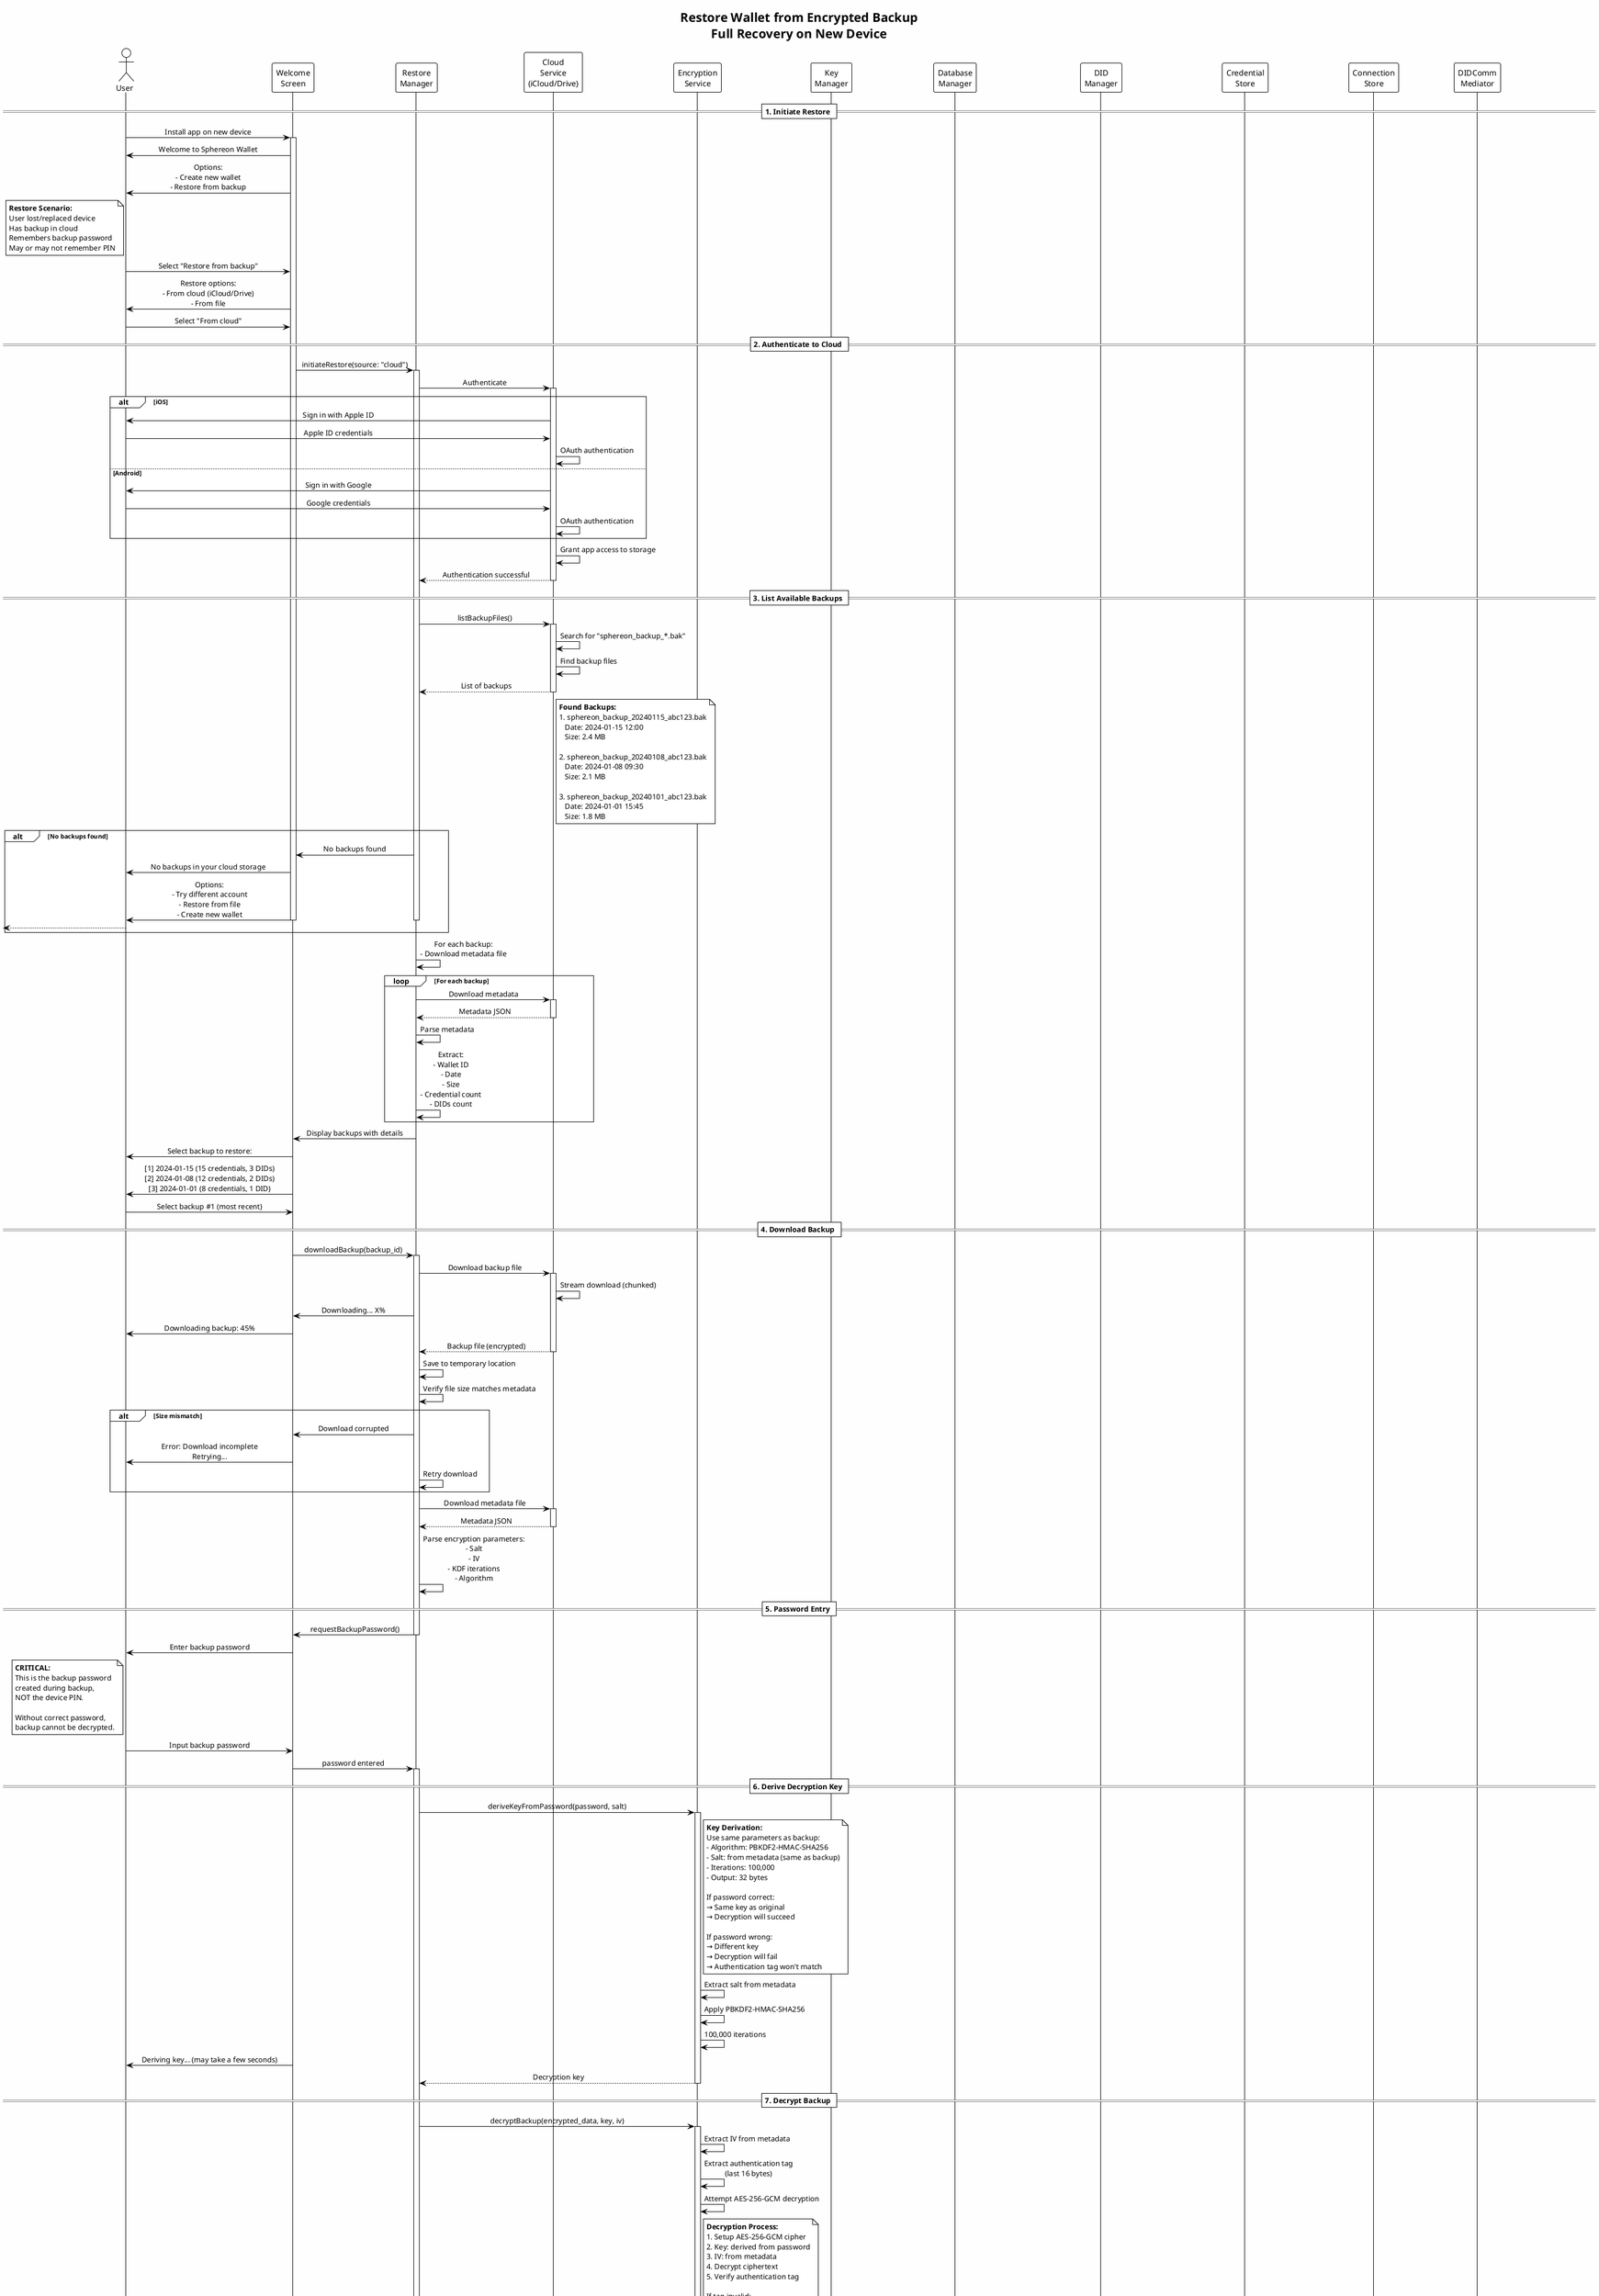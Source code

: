 @startuml 11-seq-restore-from-backup
!theme plain
skinparam backgroundColor #FEFEFE
skinparam sequenceMessageAlign center

title Restore Wallet from Encrypted Backup\n**Full Recovery on New Device**

actor "User" as User
participant "Welcome\nScreen" as WelcomeUI
participant "Restore\nManager" as RestoreMgr
participant "Cloud\nService\n(iCloud/Drive)" as Cloud
participant "Encryption\nService" as EncryptSvc
participant "Key\nManager" as KeyMgr
participant "Database\nManager" as DBMgr
participant "DID\nManager" as DIDMgr
participant "Credential\nStore" as CredStore
participant "Connection\nStore" as ConnStore
participant "DIDComm\nMediator" as Mediator

== 1. Initiate Restore ==

User -> WelcomeUI: Install app on new device
activate WelcomeUI

WelcomeUI -> User: Welcome to Sphereon Wallet
WelcomeUI -> User: Options:\n- Create new wallet\n- Restore from backup

note left of User
  **Restore Scenario:**
  User lost/replaced device
  Has backup in cloud
  Remembers backup password
  May or may not remember PIN
end note

User -> WelcomeUI: Select "Restore from backup"

WelcomeUI -> User: Restore options:\n- From cloud (iCloud/Drive)\n- From file

User -> WelcomeUI: Select "From cloud"

== 2. Authenticate to Cloud ==

WelcomeUI -> RestoreMgr: initiateRestore(source: "cloud")
activate RestoreMgr

RestoreMgr -> Cloud: Authenticate
activate Cloud

alt iOS
  Cloud -> User: Sign in with Apple ID
  User -> Cloud: Apple ID credentials
  Cloud -> Cloud: OAuth authentication
else Android
  Cloud -> User: Sign in with Google
  User -> Cloud: Google credentials
  Cloud -> Cloud: OAuth authentication
end

Cloud -> Cloud: Grant app access to storage
Cloud --> RestoreMgr: Authentication successful
deactivate Cloud

== 3. List Available Backups ==

RestoreMgr -> Cloud: listBackupFiles()
activate Cloud

Cloud -> Cloud: Search for "sphereon_backup_*.bak"
Cloud -> Cloud: Find backup files

Cloud --> RestoreMgr: List of backups
deactivate Cloud

note right of Cloud
  **Found Backups:**
  1. sphereon_backup_20240115_abc123.bak
     Date: 2024-01-15 12:00
     Size: 2.4 MB
     
  2. sphereon_backup_20240108_abc123.bak
     Date: 2024-01-08 09:30
     Size: 2.1 MB
     
  3. sphereon_backup_20240101_abc123.bak
     Date: 2024-01-01 15:45
     Size: 1.8 MB
end note

alt No backups found
  RestoreMgr -> WelcomeUI: No backups found
  WelcomeUI -> User: No backups in your cloud storage
  WelcomeUI -> User: Options:\n- Try different account\n- Restore from file\n- Create new wallet
  deactivate RestoreMgr
  deactivate WelcomeUI
  [<-- User
end

RestoreMgr -> RestoreMgr: For each backup:\n- Download metadata file

loop For each backup
  RestoreMgr -> Cloud: Download metadata
  activate Cloud
  Cloud --> RestoreMgr: Metadata JSON
  deactivate Cloud
  
  RestoreMgr -> RestoreMgr: Parse metadata
  RestoreMgr -> RestoreMgr: Extract:\n- Wallet ID\n- Date\n- Size\n- Credential count\n- DIDs count
end

RestoreMgr -> WelcomeUI: Display backups with details
deactivate RestoreMgr

WelcomeUI -> User: Select backup to restore:
WelcomeUI -> User: [1] 2024-01-15 (15 credentials, 3 DIDs)\n[2] 2024-01-08 (12 credentials, 2 DIDs)\n[3] 2024-01-01 (8 credentials, 1 DID)

User -> WelcomeUI: Select backup #1 (most recent)

== 4. Download Backup ==

WelcomeUI -> RestoreMgr: downloadBackup(backup_id)
activate RestoreMgr

RestoreMgr -> Cloud: Download backup file
activate Cloud

Cloud -> Cloud: Stream download (chunked)
RestoreMgr -> WelcomeUI: Downloading... X%
WelcomeUI -> User: Downloading backup: 45%

Cloud --> RestoreMgr: Backup file (encrypted)
deactivate Cloud

RestoreMgr -> RestoreMgr: Save to temporary location
RestoreMgr -> RestoreMgr: Verify file size matches metadata

alt Size mismatch
  RestoreMgr -> WelcomeUI: Download corrupted
  WelcomeUI -> User: Error: Download incomplete\nRetrying...
  RestoreMgr -> RestoreMgr: Retry download
end

RestoreMgr -> Cloud: Download metadata file
activate Cloud
Cloud --> RestoreMgr: Metadata JSON
deactivate Cloud

RestoreMgr -> RestoreMgr: Parse encryption parameters:\n- Salt\n- IV\n- KDF iterations\n- Algorithm

== 5. Password Entry ==

RestoreMgr -> WelcomeUI: requestBackupPassword()
deactivate RestoreMgr

WelcomeUI -> User: Enter backup password

note left of User
  **CRITICAL:**
  This is the backup password
  created during backup,
  NOT the device PIN.
  
  Without correct password,
  backup cannot be decrypted.
end note

User -> WelcomeUI: Input backup password

WelcomeUI -> RestoreMgr: password entered
activate RestoreMgr

== 6. Derive Decryption Key ==

RestoreMgr -> EncryptSvc: deriveKeyFromPassword(password, salt)
activate EncryptSvc

note right of EncryptSvc
  **Key Derivation:**
  Use same parameters as backup:
  - Algorithm: PBKDF2-HMAC-SHA256
  - Salt: from metadata (same as backup)
  - Iterations: 100,000
  - Output: 32 bytes
  
  If password correct:
  → Same key as original
  → Decryption will succeed
  
  If password wrong:
  → Different key
  → Decryption will fail
  → Authentication tag won't match
end note

EncryptSvc -> EncryptSvc: Extract salt from metadata
EncryptSvc -> EncryptSvc: Apply PBKDF2-HMAC-SHA256
EncryptSvc -> EncryptSvc: 100,000 iterations

WelcomeUI -> User: Deriving key... (may take a few seconds)

EncryptSvc --> RestoreMgr: Decryption key
deactivate EncryptSvc

== 7. Decrypt Backup ==

RestoreMgr -> EncryptSvc: decryptBackup(encrypted_data, key, iv)
activate EncryptSvc

EncryptSvc -> EncryptSvc: Extract IV from metadata
EncryptSvc -> EncryptSvc: Extract authentication tag\n(last 16 bytes)

EncryptSvc -> EncryptSvc: Attempt AES-256-GCM decryption

note right of EncryptSvc
  **Decryption Process:**
  1. Setup AES-256-GCM cipher
  2. Key: derived from password
  3. IV: from metadata
  4. Decrypt ciphertext
  5. Verify authentication tag
  
  If tag invalid:
  → Wrong password OR
  → Data corrupted OR
  → Data tampered
end note

alt Authentication tag invalid (wrong password)
  EncryptSvc --> RestoreMgr: Decryption failed
  RestoreMgr --> WelcomeUI: Wrong password
  WelcomeUI -> User: ❌ Incorrect backup password\nPlease try again
  deactivate EncryptSvc
  deactivate RestoreMgr
  User -> WelcomeUI: Re-enter password
  WelcomeUI -> RestoreMgr: Retry with new password
  activate RestoreMgr
  [-> RestoreMgr: Go back to step 6
end

EncryptSvc -> EncryptSvc: Tag valid ✓
EncryptSvc -> EncryptSvc: Decryption successful

EncryptSvc --> RestoreMgr: Plaintext backup bundle
deactivate EncryptSvc

WelcomeUI -> User: ✓ Password correct!\nRestoring data...

== 8. Validate Backup Structure ==

RestoreMgr -> RestoreMgr: Parse JSON bundle

RestoreMgr -> RestoreMgr: Validate structure
note right of RestoreMgr
  **Validation Checks:**
  ✓ Valid JSON format
  ✓ Version compatible
  ✓ Required sections present:
    - seed
    - dids
    - credentials
    - connections
    - settings
  ✓ Wallet ID present
  ✓ Data integrity (checksums)
end note

alt Invalid structure
  RestoreMgr -> WelcomeUI: Backup corrupted
  WelcomeUI -> User: Error: Backup file corrupted\nCannot restore
  deactivate RestoreMgr
  deactivate WelcomeUI
  [<-- User
end

RestoreMgr -> RestoreMgr: Check backup version
RestoreMgr -> RestoreMgr: Version: 1.0 (compatible ✓)

alt Incompatible version
  RestoreMgr -> WelcomeUI: Version mismatch
  WelcomeUI -> User: Error: Backup from incompatible app version\nPlease update app
  deactivate RestoreMgr
  deactivate WelcomeUI
  [<-- User
end

RestoreMgr -> RestoreMgr: Calculate data checksum
RestoreMgr -> RestoreMgr: Verify against stored checksum

alt Checksum mismatch
  RestoreMgr -> WelcomeUI: Data corrupted
  WelcomeUI -> User: Error: Backup data corrupted
  deactivate RestoreMgr
  deactivate WelcomeUI
  [<-- User
end

RestoreMgr -> RestoreMgr: All validations passed ✓

== 9. Restore Seed & Keys ==

RestoreMgr -> RestoreMgr: Extract encrypted seed from backup

note right of RestoreMgr
  **Seed Restoration:**
  Backup contains seed that was
  encrypted with OLD device PIN.
  
  Need to:
  1. Import encrypted seed
  2. Ask user for NEW device PIN
  3. Re-encrypt seed with new PIN
end note

WelcomeUI -> User: Create PIN for this device
User -> WelcomeUI: Enter new PIN (6 digits)
WelcomeUI -> User: Confirm new PIN
User -> WelcomeUI: Re-enter PIN

RestoreMgr -> KeyMgr: importSeed(encrypted_seed, new_pin)
activate KeyMgr

note right of KeyMgr
  **Seed Re-encryption:**
  Old: encrypted with old device PIN
  New: encrypt with new device PIN
  
  Process:
  1. Store encrypted seed temporarily
  2. Derive new encryption key from new PIN
  3. Re-encrypt seed with new key
  4. Store in Keystore
  
  Mnemonic not needed for restore
  (as long as backup exists)
end note

KeyMgr -> KeyMgr: Derive new encryption key\nfrom new PIN (Argon2id)
KeyMgr -> KeyMgr: Re-encrypt seed with new key

KeyMgr -> KeyMgr: Store in device Keystore
KeyMgr -> KeyMgr: Hardware-backed storage

KeyMgr --> RestoreMgr: Seed imported ✓
deactivate KeyMgr

RestoreMgr -> KeyMgr: deriveKeysFromSeed()
activate KeyMgr

KeyMgr -> KeyMgr: Derive master key (BIP32)
KeyMgr -> KeyMgr: Derive child keys (BIP44 paths)
KeyMgr -> KeyMgr: Re-generate key pairs\n(Ed25519, X25519)
KeyMgr -> KeyMgr: Store keys in Keystore

note right of KeyMgr
  **Key Regeneration:**
  Same seed → Same keys
  All cryptographic keys
  deterministically regenerated
  from seed.
  
  ✓ Signing keys (Ed25519)
  ✓ Encryption keys (X25519)
  ✓ Master encryption key
end note

KeyMgr --> RestoreMgr: Keys restored ✓
deactivate KeyMgr

RestoreMgr -> WelcomeUI: Progress: 20%

== 10. Restore Database ==

RestoreMgr -> DBMgr: initializeDatabase()
activate DBMgr

DBMgr -> DBMgr: Drop existing DB (if any)
DBMgr -> DBMgr: Create new database
DBMgr -> DBMgr: Run migrations (create tables)

DBMgr --> RestoreMgr: Database ready
deactivate DBMgr

RestoreMgr -> WelcomeUI: Progress: 30%

== 11. Restore DIDs ==

RestoreMgr -> RestoreMgr: Extract DIDs from backup

loop For each DID in backup
  RestoreMgr -> RestoreMgr: Parse DID data
  
  RestoreMgr -> DIDMgr: importDID(did, document, metadata)
  activate DIDMgr
  
  DIDMgr -> DIDMgr: Validate DID format
  DIDMgr -> DIDMgr: Validate DID document
  DIDMgr -> DIDMgr: Check keys exist in KeyManager
  
  DIDMgr -> DBMgr: storeDID(did, document)
  activate DBMgr
  DBMgr -> DBMgr: INSERT INTO DIDs
  DBMgr --> DIDMgr: Stored
  deactivate DBMgr
  
  alt Is default DID
    DIDMgr -> DIDMgr: Set as default DID
  end
  
  DIDMgr --> RestoreMgr: DID imported ✓
  deactivate DIDMgr
  
  RestoreMgr -> WelcomeUI: Progress: 35% (+1 DID)
end

RestoreMgr -> RestoreMgr: DIDs restored: 3 ✓

== 12. Restore Credentials ==

RestoreMgr -> RestoreMgr: Extract credentials from backup

loop For each credential in backup
  RestoreMgr -> RestoreMgr: Parse credential data
  
  RestoreMgr -> CredStore: importCredential(credential)
  activate CredStore
  
  CredStore -> CredStore: Validate credential structure
  CredStore -> CredStore: Decrypt credential data\n(was encrypted in backup)
  CredStore -> CredStore: Re-encrypt with new master key
  
  CredStore -> DBMgr: storeCredential(credential)
  activate DBMgr
  DBMgr -> DBMgr: INSERT INTO Credentials
  DBMgr --> CredStore: Stored
  deactivate DBMgr
  
  CredStore --> RestoreMgr: Credential imported ✓
  deactivate CredStore
  
  RestoreMgr -> WelcomeUI: Progress: 40-70% (+1 credential)
end

RestoreMgr -> RestoreMgr: Credentials restored: 15 ✓

== 13. Restore Connections ==

RestoreMgr -> RestoreMgr: Extract connections from backup

loop For each connection in backup
  RestoreMgr -> RestoreMgr: Parse connection data
  
  RestoreMgr -> ConnStore: importConnection(connection)
  activate ConnStore
  
  ConnStore -> ConnStore: Validate connection data
  ConnStore -> ConnStore: Restore:\n- Their DID & DID doc\n- Our DID\n- Connection state
  
  ConnStore -> DBMgr: storeConnection(connection)
  activate DBMgr
  DBMgr -> DBMgr: INSERT INTO Connections
  DBMgr --> ConnStore: Stored
  deactivate DBMgr
  
  ConnStore --> RestoreMgr: Connection imported ✓
  deactivate ConnStore
  
  RestoreMgr -> WelcomeUI: Progress: 75% (+1 connection)
end

RestoreMgr -> RestoreMgr: Connections restored: 8 ✓

== 14. Restore Settings ==

RestoreMgr -> RestoreMgr: Extract settings from backup

RestoreMgr -> DBMgr: importSettings(settings)
activate DBMgr

DBMgr -> DBMgr: INSERT INTO Settings:\n- Theme\n- Language\n- Security preferences\n- Notification settings

DBMgr --> RestoreMgr: Settings restored ✓
deactivate DBMgr

RestoreMgr -> WelcomeUI: Progress: 85%

== 15. Restore Wallet Metadata ==

RestoreMgr -> RestoreMgr: Extract wallet metadata

RestoreMgr -> DBMgr: updateWalletMetadata(metadata)
activate DBMgr

DBMgr -> DBMgr: Store:\n- Wallet ID (from backup)\n- Original created date\n- Restored date: now\n- App version

DBMgr --> RestoreMgr: Metadata updated ✓
deactivate DBMgr

== 16. Re-register with Mediator (NEW DEVICE) ==

note right of RestoreMgr
  **CRITICAL:**
  This is a NEW device with NEW mediator inbox.
  Need to re-register routing keys
  and update service endpoints in DID documents.
end note

RestoreMgr -> Mediator: Connect to mediator
activate Mediator
Mediator --> RestoreMgr: Connected
deactivate Mediator

RestoreMgr -> Mediator: Send coordinate-mediation request
activate Mediator

Mediator -> Mediator: Create new routing inbox
Mediator -> Mediator: Assign inbox ID

Mediator --> RestoreMgr: Mediation grant + new inbox
deactivate Mediator

RestoreMgr -> RestoreMgr: Store mediator endpoint

loop For each DID with mediator service
  RestoreMgr -> DIDMgr: updateServiceEndpoint(did, new_mediator_endpoint)
  activate DIDMgr
  
  DIDMgr -> DIDMgr: Update DID document:\nservice.serviceEndpoint = new_inbox
  
  DIDMgr -> DBMgr: updateDID(did, new_document)
  activate DBMgr
  DBMgr -> DBMgr: UPDATE DIDs
  DBMgr --> DIDMgr: Updated
  deactivate DBMgr
  
  DIDMgr --> RestoreMgr: Endpoint updated ✓
  deactivate DIDMgr
end

RestoreMgr -> WelcomeUI: Progress: 90%

== 17. Sync with Mediator (Get Queued Messages) ==

RestoreMgr -> Mediator: Request message pickup (batch)
activate Mediator

Mediator -> Mediator: Check for queued messages\n(from old device registration)

alt Messages queued
  Mediator --> RestoreMgr: Queued messages (array)
  
  loop For each message
    RestoreMgr -> RestoreMgr: Decrypt message
    RestoreMgr -> RestoreMgr: Process message
    RestoreMgr -> RestoreMgr: Update connection states
  end
else No messages
  Mediator --> RestoreMgr: No messages
end

deactivate Mediator

RestoreMgr -> WelcomeUI: Progress: 95%

== 18. Verify Restoration ==

RestoreMgr -> RestoreMgr: Run verification checks

RestoreMgr -> DBMgr: Count records
activate DBMgr
DBMgr -> DBMgr: SELECT COUNT(*) FROM DIDs
DBMgr -> DBMgr: SELECT COUNT(*) FROM Credentials
DBMgr -> DBMgr: SELECT COUNT(*) FROM Connections
DBMgr --> RestoreMgr: Counts: 3, 15, 8
deactivate DBMgr

RestoreMgr -> RestoreMgr: Compare with backup manifest

note right of RestoreMgr
  **Verification:**
  Expected (from backup):
  - DIDs: 3
  - Credentials: 15
  - Connections: 8
  
  Actual (restored):
  - DIDs: 3 ✓
  - Credentials: 15 ✓
  - Connections: 8 ✓
  
  All match! ✓
end note

RestoreMgr -> DIDMgr: verifyDefaultDID()
activate DIDMgr
DIDMgr -> DIDMgr: Check default DID set
DIDMgr --> RestoreMgr: Default DID: did:key:z6Mkf... ✓
deactivate DIDMgr

RestoreMgr -> KeyMgr: testCryptoOperations()
activate KeyMgr
KeyMgr -> KeyMgr: Test sign message
KeyMgr -> KeyMgr: Test decrypt message
KeyMgr --> RestoreMgr: All operations successful ✓
deactivate KeyMgr

RestoreMgr -> RestoreMgr: All verifications passed ✓

== 19. Cleanup ==

RestoreMgr -> RestoreMgr: Delete temporary backup file
RestoreMgr -> RestoreMgr: Clear backup password from memory
RestoreMgr -> RestoreMgr: Clear decryption key from memory
RestoreMgr -> RestoreMgr: Clear plaintext data from memory

RestoreMgr -> WelcomeUI: Progress: 100%

RestoreMgr --> WelcomeUI: Restore complete!
deactivate RestoreMgr

== 20. Display Success & Navigate ==

WelcomeUI -> User: ✓ Wallet Restored Successfully!\n\nRestored:\n✓ 3 DIDs\n✓ 15 Credentials\n✓ 8 Connections\n✓ All settings\n\nYour wallet is ready to use!

note left of User
  **Restoration Complete:**
  
  ✓ All data restored
  ✓ Keys regenerated
  ✓ Connections active
  ✓ Credentials valid
  ✓ Settings applied
  
  New device fully functional!
  
  Can now:
  - Present credentials
  - Receive new credentials
  - Manage connections
end note

WelcomeUI -> User: Setup biometric (optional)?
User -> WelcomeUI: Yes / Skip

alt Biometric setup
  WelcomeUI -> User: Authenticate with Face/Fingerprint
  User -> WelcomeUI: Biometric enrolled ✓
end

WelcomeUI -> WelcomeUI: Navigate to HomeScreen
deactivate WelcomeUI

User -> User: Wallet fully restored on new device!

note over User, Mediator
  **Restoration Flow Complete!**
  
  **What happened:**
  1. Downloaded encrypted backup from cloud
  2. Decrypted with backup password
  3. Restored all data (DIDs, credentials, connections)
  4. Regenerated all cryptographic keys from seed
  5. Re-registered with DIDComm mediator
  6. Updated service endpoints
  7. Synced queued messages
  
  **Key Points:**
  - Backup password ≠ device PIN
  - Seed used to regenerate all keys
  - New device = new mediator registration
  - Service endpoints updated
  - Full functionality restored
  
  **User can now:**
  - Use all credentials
  - Present to verifiers
  - Receive new credentials
  - Communicate via DIDComm
  
  Seamless migration to new device!
end note

@enduml
